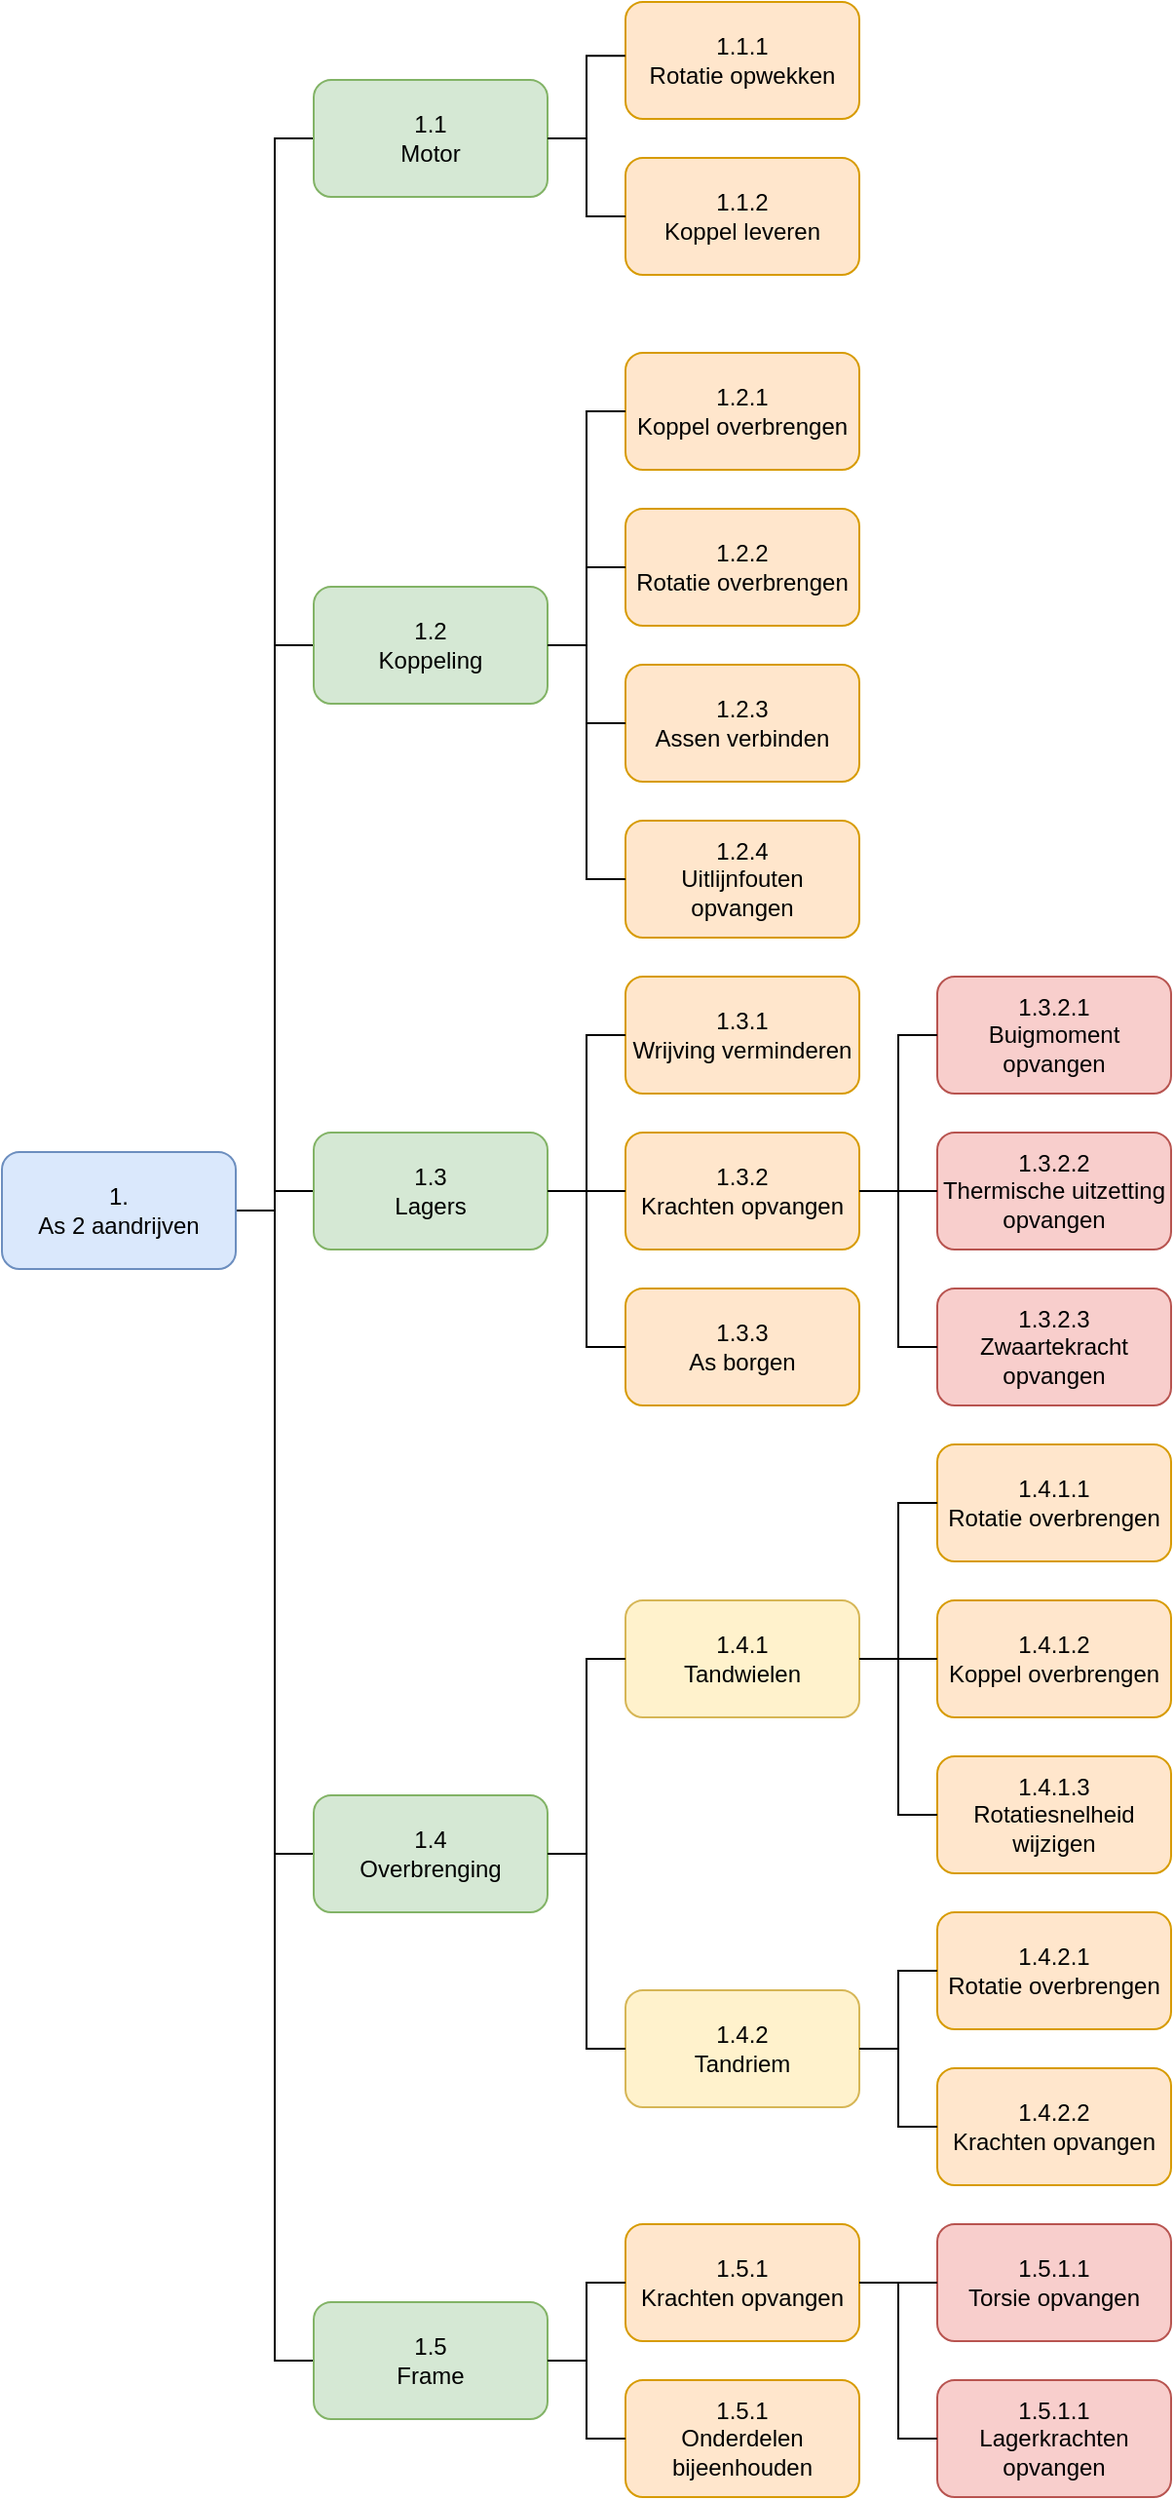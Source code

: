 <mxfile version="20.6.0" type="github"><diagram id="OPHU1s1lLCDGIX5ymnhE" name="Page-1"><mxGraphModel dx="2014" dy="976" grid="1" gridSize="10" guides="1" tooltips="1" connect="1" arrows="1" fold="1" page="1" pageScale="1" pageWidth="850" pageHeight="1100" math="0" shadow="0"><root><mxCell id="0"/><mxCell id="1" parent="0"/><mxCell id="FiixPw6aGjYC6VgWHkqv-38" style="edgeStyle=orthogonalEdgeStyle;rounded=0;orthogonalLoop=1;jettySize=auto;html=1;exitX=1;exitY=0.5;exitDx=0;exitDy=0;entryX=0;entryY=0.5;entryDx=0;entryDy=0;endArrow=none;endFill=0;" parent="1" source="FiixPw6aGjYC6VgWHkqv-1" target="FiixPw6aGjYC6VgWHkqv-2" edge="1"><mxGeometry relative="1" as="geometry"/></mxCell><mxCell id="FiixPw6aGjYC6VgWHkqv-39" style="edgeStyle=orthogonalEdgeStyle;rounded=0;orthogonalLoop=1;jettySize=auto;html=1;exitX=1;exitY=0.5;exitDx=0;exitDy=0;endArrow=none;endFill=0;" parent="1" source="FiixPw6aGjYC6VgWHkqv-1" target="FiixPw6aGjYC6VgWHkqv-3" edge="1"><mxGeometry relative="1" as="geometry"><Array as="points"><mxPoint x="150" y="690"/><mxPoint x="150" y="400"/></Array></mxGeometry></mxCell><mxCell id="FiixPw6aGjYC6VgWHkqv-40" style="edgeStyle=orthogonalEdgeStyle;rounded=0;orthogonalLoop=1;jettySize=auto;html=1;exitX=1;exitY=0.5;exitDx=0;exitDy=0;entryX=0;entryY=0.5;entryDx=0;entryDy=0;endArrow=none;endFill=0;" parent="1" source="FiixPw6aGjYC6VgWHkqv-1" target="FiixPw6aGjYC6VgWHkqv-4" edge="1"><mxGeometry relative="1" as="geometry"><Array as="points"><mxPoint x="150" y="690"/><mxPoint x="150" y="680"/></Array></mxGeometry></mxCell><mxCell id="FiixPw6aGjYC6VgWHkqv-41" style="edgeStyle=orthogonalEdgeStyle;rounded=0;orthogonalLoop=1;jettySize=auto;html=1;exitX=1;exitY=0.5;exitDx=0;exitDy=0;entryX=0;entryY=0.617;entryDx=0;entryDy=0;entryPerimeter=0;endArrow=none;endFill=0;" parent="1" source="FiixPw6aGjYC6VgWHkqv-1" target="FiixPw6aGjYC6VgWHkqv-5" edge="1"><mxGeometry relative="1" as="geometry"><Array as="points"><mxPoint x="150" y="690"/><mxPoint x="150" y="1020"/><mxPoint x="170" y="1020"/></Array></mxGeometry></mxCell><mxCell id="FiixPw6aGjYC6VgWHkqv-42" style="edgeStyle=orthogonalEdgeStyle;rounded=0;orthogonalLoop=1;jettySize=auto;html=1;exitX=1;exitY=0.5;exitDx=0;exitDy=0;entryX=0;entryY=0.5;entryDx=0;entryDy=0;endArrow=none;endFill=0;" parent="1" source="FiixPw6aGjYC6VgWHkqv-1" target="FiixPw6aGjYC6VgWHkqv-30" edge="1"><mxGeometry relative="1" as="geometry"/></mxCell><mxCell id="FiixPw6aGjYC6VgWHkqv-1" value="1. &lt;br&gt;As 2 aandrijven" style="rounded=1;whiteSpace=wrap;html=1;fillColor=#dae8fc;strokeColor=#6c8ebf;" parent="1" vertex="1"><mxGeometry x="10" y="660" width="120" height="60" as="geometry"/></mxCell><mxCell id="FiixPw6aGjYC6VgWHkqv-69" value="" style="group" parent="1" vertex="1" connectable="0"><mxGeometry x="170" y="70" width="280" height="140" as="geometry"/></mxCell><mxCell id="FiixPw6aGjYC6VgWHkqv-2" value="1.1 &lt;br&gt;Motor" style="rounded=1;whiteSpace=wrap;html=1;fillColor=#d5e8d4;strokeColor=#82b366;" parent="FiixPw6aGjYC6VgWHkqv-69" vertex="1"><mxGeometry y="40" width="120" height="60" as="geometry"/></mxCell><mxCell id="FiixPw6aGjYC6VgWHkqv-6" value="1.1.1 &lt;br&gt;Rotatie opwekken" style="rounded=1;whiteSpace=wrap;html=1;fillColor=#ffe6cc;strokeColor=#d79b00;" parent="FiixPw6aGjYC6VgWHkqv-69" vertex="1"><mxGeometry x="160" width="120" height="60" as="geometry"/></mxCell><mxCell id="FiixPw6aGjYC6VgWHkqv-43" style="edgeStyle=orthogonalEdgeStyle;rounded=0;orthogonalLoop=1;jettySize=auto;html=1;exitX=1;exitY=0.5;exitDx=0;exitDy=0;entryX=-0.001;entryY=0.46;entryDx=0;entryDy=0;entryPerimeter=0;endArrow=none;endFill=0;" parent="FiixPw6aGjYC6VgWHkqv-69" source="FiixPw6aGjYC6VgWHkqv-2" target="FiixPw6aGjYC6VgWHkqv-6" edge="1"><mxGeometry relative="1" as="geometry"/></mxCell><mxCell id="FiixPw6aGjYC6VgWHkqv-7" value="1.1.2 &lt;br&gt;Koppel leveren" style="rounded=1;whiteSpace=wrap;html=1;fillColor=#ffe6cc;strokeColor=#d79b00;" parent="FiixPw6aGjYC6VgWHkqv-69" vertex="1"><mxGeometry x="160" y="80" width="120" height="60" as="geometry"/></mxCell><mxCell id="FiixPw6aGjYC6VgWHkqv-44" style="edgeStyle=orthogonalEdgeStyle;rounded=0;orthogonalLoop=1;jettySize=auto;html=1;exitX=1;exitY=0.5;exitDx=0;exitDy=0;entryX=0;entryY=0.5;entryDx=0;entryDy=0;endArrow=none;endFill=0;" parent="FiixPw6aGjYC6VgWHkqv-69" source="FiixPw6aGjYC6VgWHkqv-2" target="FiixPw6aGjYC6VgWHkqv-7" edge="1"><mxGeometry relative="1" as="geometry"/></mxCell><mxCell id="FiixPw6aGjYC6VgWHkqv-70" value="" style="group" parent="1" vertex="1" connectable="0"><mxGeometry x="170" y="250" width="280" height="300" as="geometry"/></mxCell><mxCell id="FiixPw6aGjYC6VgWHkqv-3" value="1.2 &lt;br&gt;Koppeling" style="rounded=1;whiteSpace=wrap;html=1;fillColor=#d5e8d4;strokeColor=#82b366;" parent="FiixPw6aGjYC6VgWHkqv-70" vertex="1"><mxGeometry y="120" width="120" height="60" as="geometry"/></mxCell><mxCell id="FiixPw6aGjYC6VgWHkqv-8" value="1.2.1 &lt;br&gt;Koppel overbrengen" style="rounded=1;whiteSpace=wrap;html=1;fillColor=#ffe6cc;strokeColor=#d79b00;" parent="FiixPw6aGjYC6VgWHkqv-70" vertex="1"><mxGeometry x="160" width="120" height="60" as="geometry"/></mxCell><mxCell id="FiixPw6aGjYC6VgWHkqv-46" style="edgeStyle=orthogonalEdgeStyle;rounded=0;orthogonalLoop=1;jettySize=auto;html=1;exitX=1;exitY=0.5;exitDx=0;exitDy=0;entryX=0;entryY=0.5;entryDx=0;entryDy=0;endArrow=none;endFill=0;" parent="FiixPw6aGjYC6VgWHkqv-70" source="FiixPw6aGjYC6VgWHkqv-3" target="FiixPw6aGjYC6VgWHkqv-8" edge="1"><mxGeometry relative="1" as="geometry"/></mxCell><mxCell id="FiixPw6aGjYC6VgWHkqv-9" value="1.2.2 &lt;br&gt;Rotatie overbrengen" style="rounded=1;whiteSpace=wrap;html=1;fillColor=#ffe6cc;strokeColor=#d79b00;" parent="FiixPw6aGjYC6VgWHkqv-70" vertex="1"><mxGeometry x="160" y="80" width="120" height="60" as="geometry"/></mxCell><mxCell id="FiixPw6aGjYC6VgWHkqv-47" style="edgeStyle=orthogonalEdgeStyle;rounded=0;orthogonalLoop=1;jettySize=auto;html=1;exitX=1;exitY=0.5;exitDx=0;exitDy=0;entryX=0;entryY=0.5;entryDx=0;entryDy=0;endArrow=none;endFill=0;" parent="FiixPw6aGjYC6VgWHkqv-70" source="FiixPw6aGjYC6VgWHkqv-3" target="FiixPw6aGjYC6VgWHkqv-9" edge="1"><mxGeometry relative="1" as="geometry"/></mxCell><mxCell id="FiixPw6aGjYC6VgWHkqv-10" value="1.2.3&lt;span style=&quot;color: rgba(0, 0, 0, 0); font-family: monospace; font-size: 0px; text-align: start;&quot;&gt;%3CmxGraphModel%3E%3Croot%3E%3CmxCell%20id%3D%220%22%2F%3E%3CmxCell%20id%3D%221%22%20parent%3D%220%22%2F%3E%3CmxCell%20id%3D%222%22%20value%3D%221.2.1%20Rotatie%20overbrengen%22%20style%3D%22rounded%3D1%3BwhiteSpace%3Dwrap%3Bhtml%3D1%3B%22%20vertex%3D%221%22%20parent%3D%221%22%3E%3CmxGeometry%20x%3D%22330%22%20y%3D%22330%22%20width%3D%22120%22%20height%3D%2260%22%20as%3D%22geometry%22%2F%3E%3C%2FmxCell%3E%3C%2Froot%3E%3C%2FmxGraphModel%3E&lt;/span&gt;&lt;br&gt;Assen verbinden" style="rounded=1;whiteSpace=wrap;html=1;fillColor=#ffe6cc;strokeColor=#d79b00;" parent="FiixPw6aGjYC6VgWHkqv-70" vertex="1"><mxGeometry x="160" y="160" width="120" height="60" as="geometry"/></mxCell><mxCell id="FiixPw6aGjYC6VgWHkqv-48" style="edgeStyle=orthogonalEdgeStyle;rounded=0;orthogonalLoop=1;jettySize=auto;html=1;exitX=1;exitY=0.5;exitDx=0;exitDy=0;entryX=0;entryY=0.5;entryDx=0;entryDy=0;endArrow=none;endFill=0;" parent="FiixPw6aGjYC6VgWHkqv-70" source="FiixPw6aGjYC6VgWHkqv-3" target="FiixPw6aGjYC6VgWHkqv-10" edge="1"><mxGeometry relative="1" as="geometry"/></mxCell><mxCell id="FiixPw6aGjYC6VgWHkqv-11" value="1.2.4&lt;span style=&quot;color: rgba(0, 0, 0, 0); font-family: monospace; font-size: 0px; text-align: start;&quot;&gt;%3CmxGraphModel%3E%3Croot%3E%3CmxCell%20id%3D%220%22%2F%3E%3CmxCell%20id%3D%221%22%20parent%3D%220%22%2F%3E%3CmxCell%20id%3D%222%22%20value%3D%221.2.1%20Rotatie%20overbrengen%22%20style%3D%22rounded%3D1%3BwhiteSpace%3Dwrap%3Bhtml%3D1%3B%22%20vertex%3D%221%22%20parent%3D%221%22%3E%3CmxGeometry%20x%3D%22330%22%20y%3D%22330%22%20width%3D%22120%22%20height%3D%2260%22%20as%3D%22geometry%22%2F%3E%3C%2FmxCell%3E%3C%2Froot%3E%3C%2FmxGraphModel%3E&lt;/span&gt;&lt;br&gt;Uitlijnfouten opvangen" style="rounded=1;whiteSpace=wrap;html=1;fillColor=#ffe6cc;strokeColor=#d79b00;" parent="FiixPw6aGjYC6VgWHkqv-70" vertex="1"><mxGeometry x="160" y="240" width="120" height="60" as="geometry"/></mxCell><mxCell id="FiixPw6aGjYC6VgWHkqv-49" style="edgeStyle=orthogonalEdgeStyle;rounded=0;orthogonalLoop=1;jettySize=auto;html=1;exitX=1;exitY=0.5;exitDx=0;exitDy=0;entryX=0;entryY=0.5;entryDx=0;entryDy=0;endArrow=none;endFill=0;" parent="FiixPw6aGjYC6VgWHkqv-70" source="FiixPw6aGjYC6VgWHkqv-3" target="FiixPw6aGjYC6VgWHkqv-11" edge="1"><mxGeometry relative="1" as="geometry"/></mxCell><mxCell id="FiixPw6aGjYC6VgWHkqv-72" value="" style="group" parent="1" vertex="1" connectable="0"><mxGeometry x="170" y="810" width="440" height="380" as="geometry"/></mxCell><mxCell id="FiixPw6aGjYC6VgWHkqv-5" value="1.4 &lt;br&gt;Overbrenging" style="rounded=1;whiteSpace=wrap;html=1;fillColor=#d5e8d4;strokeColor=#82b366;" parent="FiixPw6aGjYC6VgWHkqv-72" vertex="1"><mxGeometry y="180" width="120" height="60" as="geometry"/></mxCell><mxCell id="FiixPw6aGjYC6VgWHkqv-22" value="1.4.1 &lt;br&gt;Tandwielen" style="rounded=1;whiteSpace=wrap;html=1;fillColor=#fff2cc;strokeColor=#d6b656;" parent="FiixPw6aGjYC6VgWHkqv-72" vertex="1"><mxGeometry x="160" y="80" width="120" height="60" as="geometry"/></mxCell><mxCell id="FiixPw6aGjYC6VgWHkqv-57" style="edgeStyle=orthogonalEdgeStyle;rounded=0;orthogonalLoop=1;jettySize=auto;html=1;exitX=1;exitY=0.5;exitDx=0;exitDy=0;entryX=0;entryY=0.5;entryDx=0;entryDy=0;endArrow=none;endFill=0;" parent="FiixPw6aGjYC6VgWHkqv-72" source="FiixPw6aGjYC6VgWHkqv-5" target="FiixPw6aGjYC6VgWHkqv-22" edge="1"><mxGeometry relative="1" as="geometry"/></mxCell><mxCell id="FiixPw6aGjYC6VgWHkqv-23" value="1.4.2 &lt;br&gt;Tandriem" style="rounded=1;whiteSpace=wrap;html=1;fillColor=#fff2cc;strokeColor=#d6b656;" parent="FiixPw6aGjYC6VgWHkqv-72" vertex="1"><mxGeometry x="160" y="280" width="120" height="60" as="geometry"/></mxCell><mxCell id="FiixPw6aGjYC6VgWHkqv-58" style="edgeStyle=orthogonalEdgeStyle;rounded=0;orthogonalLoop=1;jettySize=auto;html=1;exitX=1;exitY=0.5;exitDx=0;exitDy=0;entryX=0;entryY=0.5;entryDx=0;entryDy=0;endArrow=none;endFill=0;" parent="FiixPw6aGjYC6VgWHkqv-72" source="FiixPw6aGjYC6VgWHkqv-5" target="FiixPw6aGjYC6VgWHkqv-23" edge="1"><mxGeometry relative="1" as="geometry"/></mxCell><mxCell id="FiixPw6aGjYC6VgWHkqv-25" value="1.4.1.1 &lt;br&gt;Rotatie overbrengen" style="rounded=1;whiteSpace=wrap;html=1;fillColor=#ffe6cc;strokeColor=#d79b00;" parent="FiixPw6aGjYC6VgWHkqv-72" vertex="1"><mxGeometry x="320" width="120" height="60" as="geometry"/></mxCell><mxCell id="FiixPw6aGjYC6VgWHkqv-59" style="edgeStyle=orthogonalEdgeStyle;rounded=0;orthogonalLoop=1;jettySize=auto;html=1;exitX=1;exitY=0.5;exitDx=0;exitDy=0;entryX=0;entryY=0.5;entryDx=0;entryDy=0;endArrow=none;endFill=0;" parent="FiixPw6aGjYC6VgWHkqv-72" source="FiixPw6aGjYC6VgWHkqv-22" target="FiixPw6aGjYC6VgWHkqv-25" edge="1"><mxGeometry relative="1" as="geometry"/></mxCell><mxCell id="FiixPw6aGjYC6VgWHkqv-26" value="1.4.1.2&lt;br&gt;Koppel overbrengen" style="rounded=1;whiteSpace=wrap;html=1;fillColor=#ffe6cc;strokeColor=#d79b00;" parent="FiixPw6aGjYC6VgWHkqv-72" vertex="1"><mxGeometry x="320" y="80" width="120" height="60" as="geometry"/></mxCell><mxCell id="FiixPw6aGjYC6VgWHkqv-60" style="edgeStyle=orthogonalEdgeStyle;rounded=0;orthogonalLoop=1;jettySize=auto;html=1;exitX=1;exitY=0.5;exitDx=0;exitDy=0;entryX=0;entryY=0.5;entryDx=0;entryDy=0;endArrow=none;endFill=0;" parent="FiixPw6aGjYC6VgWHkqv-72" source="FiixPw6aGjYC6VgWHkqv-22" target="FiixPw6aGjYC6VgWHkqv-26" edge="1"><mxGeometry relative="1" as="geometry"/></mxCell><mxCell id="FiixPw6aGjYC6VgWHkqv-27" value="1.4.1.3 Rotatiesnelheid wijzigen" style="rounded=1;whiteSpace=wrap;html=1;fillColor=#ffe6cc;strokeColor=#d79b00;" parent="FiixPw6aGjYC6VgWHkqv-72" vertex="1"><mxGeometry x="320" y="160" width="120" height="60" as="geometry"/></mxCell><mxCell id="FiixPw6aGjYC6VgWHkqv-61" style="edgeStyle=orthogonalEdgeStyle;rounded=0;orthogonalLoop=1;jettySize=auto;html=1;exitX=1;exitY=0.5;exitDx=0;exitDy=0;entryX=0;entryY=0.5;entryDx=0;entryDy=0;endArrow=none;endFill=0;" parent="FiixPw6aGjYC6VgWHkqv-72" source="FiixPw6aGjYC6VgWHkqv-22" target="FiixPw6aGjYC6VgWHkqv-27" edge="1"><mxGeometry relative="1" as="geometry"/></mxCell><mxCell id="FiixPw6aGjYC6VgWHkqv-28" value="1.4.2.1&lt;br&gt;Rotatie overbrengen" style="rounded=1;whiteSpace=wrap;html=1;fillColor=#ffe6cc;strokeColor=#d79b00;" parent="FiixPw6aGjYC6VgWHkqv-72" vertex="1"><mxGeometry x="320" y="240" width="120" height="60" as="geometry"/></mxCell><mxCell id="FiixPw6aGjYC6VgWHkqv-71" style="edgeStyle=orthogonalEdgeStyle;rounded=0;orthogonalLoop=1;jettySize=auto;html=1;exitX=1;exitY=0.5;exitDx=0;exitDy=0;entryX=0;entryY=0.5;entryDx=0;entryDy=0;endArrow=none;endFill=0;" parent="FiixPw6aGjYC6VgWHkqv-72" source="FiixPw6aGjYC6VgWHkqv-23" target="FiixPw6aGjYC6VgWHkqv-28" edge="1"><mxGeometry relative="1" as="geometry"/></mxCell><mxCell id="FiixPw6aGjYC6VgWHkqv-29" value="1.4.2.2&lt;br&gt;Krachten opvangen" style="rounded=1;whiteSpace=wrap;html=1;fillColor=#ffe6cc;strokeColor=#d79b00;" parent="FiixPw6aGjYC6VgWHkqv-72" vertex="1"><mxGeometry x="320" y="320" width="120" height="60" as="geometry"/></mxCell><mxCell id="FiixPw6aGjYC6VgWHkqv-64" style="edgeStyle=orthogonalEdgeStyle;rounded=0;orthogonalLoop=1;jettySize=auto;html=1;exitX=1;exitY=0.5;exitDx=0;exitDy=0;entryX=0;entryY=0.5;entryDx=0;entryDy=0;endArrow=none;endFill=0;" parent="FiixPw6aGjYC6VgWHkqv-72" source="FiixPw6aGjYC6VgWHkqv-23" target="FiixPw6aGjYC6VgWHkqv-29" edge="1"><mxGeometry relative="1" as="geometry"/></mxCell><mxCell id="FiixPw6aGjYC6VgWHkqv-73" value="" style="group" parent="1" vertex="1" connectable="0"><mxGeometry x="170" y="1210" width="440" height="140" as="geometry"/></mxCell><mxCell id="FiixPw6aGjYC6VgWHkqv-30" value="1.5 &lt;br&gt;Frame" style="rounded=1;whiteSpace=wrap;html=1;fillColor=#d5e8d4;strokeColor=#82b366;" parent="FiixPw6aGjYC6VgWHkqv-73" vertex="1"><mxGeometry y="40" width="120" height="60" as="geometry"/></mxCell><mxCell id="FiixPw6aGjYC6VgWHkqv-31" value="1.5.1 &lt;br&gt;Krachten opvangen" style="rounded=1;whiteSpace=wrap;html=1;fillColor=#ffe6cc;strokeColor=#d79b00;" parent="FiixPw6aGjYC6VgWHkqv-73" vertex="1"><mxGeometry x="160" width="120" height="60" as="geometry"/></mxCell><mxCell id="FiixPw6aGjYC6VgWHkqv-65" style="edgeStyle=orthogonalEdgeStyle;rounded=0;orthogonalLoop=1;jettySize=auto;html=1;exitX=1;exitY=0.5;exitDx=0;exitDy=0;entryX=0;entryY=0.5;entryDx=0;entryDy=0;endArrow=none;endFill=0;" parent="FiixPw6aGjYC6VgWHkqv-73" source="FiixPw6aGjYC6VgWHkqv-30" target="FiixPw6aGjYC6VgWHkqv-31" edge="1"><mxGeometry relative="1" as="geometry"/></mxCell><mxCell id="FiixPw6aGjYC6VgWHkqv-32" value="1.5.1 &lt;br&gt;Onderdelen bijeenhouden" style="rounded=1;whiteSpace=wrap;html=1;fillColor=#ffe6cc;strokeColor=#d79b00;" parent="FiixPw6aGjYC6VgWHkqv-73" vertex="1"><mxGeometry x="160" y="80" width="120" height="60" as="geometry"/></mxCell><mxCell id="FiixPw6aGjYC6VgWHkqv-66" style="edgeStyle=orthogonalEdgeStyle;rounded=0;orthogonalLoop=1;jettySize=auto;html=1;exitX=1;exitY=0.5;exitDx=0;exitDy=0;entryX=0;entryY=0.5;entryDx=0;entryDy=0;endArrow=none;endFill=0;" parent="FiixPw6aGjYC6VgWHkqv-73" source="FiixPw6aGjYC6VgWHkqv-30" target="FiixPw6aGjYC6VgWHkqv-32" edge="1"><mxGeometry relative="1" as="geometry"/></mxCell><mxCell id="FiixPw6aGjYC6VgWHkqv-33" value="1.5.1.1 &lt;br&gt;Torsie opvangen" style="rounded=1;whiteSpace=wrap;html=1;fillColor=#f8cecc;strokeColor=#b85450;" parent="FiixPw6aGjYC6VgWHkqv-73" vertex="1"><mxGeometry x="320" width="120" height="60" as="geometry"/></mxCell><mxCell id="FiixPw6aGjYC6VgWHkqv-67" style="edgeStyle=orthogonalEdgeStyle;rounded=0;orthogonalLoop=1;jettySize=auto;html=1;exitX=1;exitY=0.5;exitDx=0;exitDy=0;entryX=0;entryY=0.5;entryDx=0;entryDy=0;endArrow=none;endFill=0;" parent="FiixPw6aGjYC6VgWHkqv-73" source="FiixPw6aGjYC6VgWHkqv-31" target="FiixPw6aGjYC6VgWHkqv-33" edge="1"><mxGeometry relative="1" as="geometry"/></mxCell><mxCell id="FiixPw6aGjYC6VgWHkqv-35" value="1.5.1.1 &lt;br&gt;Lagerkrachten opvangen" style="rounded=1;whiteSpace=wrap;html=1;fillColor=#f8cecc;strokeColor=#b85450;" parent="FiixPw6aGjYC6VgWHkqv-73" vertex="1"><mxGeometry x="320" y="80" width="120" height="60" as="geometry"/></mxCell><mxCell id="FiixPw6aGjYC6VgWHkqv-68" style="edgeStyle=orthogonalEdgeStyle;rounded=0;orthogonalLoop=1;jettySize=auto;html=1;exitX=1;exitY=0.5;exitDx=0;exitDy=0;entryX=0;entryY=0.5;entryDx=0;entryDy=0;endArrow=none;endFill=0;" parent="FiixPw6aGjYC6VgWHkqv-73" source="FiixPw6aGjYC6VgWHkqv-31" target="FiixPw6aGjYC6VgWHkqv-35" edge="1"><mxGeometry relative="1" as="geometry"/></mxCell><mxCell id="FiixPw6aGjYC6VgWHkqv-77" value="" style="group" parent="1" vertex="1" connectable="0"><mxGeometry x="170" y="570" width="440" height="220" as="geometry"/></mxCell><mxCell id="FiixPw6aGjYC6VgWHkqv-4" value="1.3 &lt;br&gt;Lagers" style="rounded=1;whiteSpace=wrap;html=1;fillColor=#d5e8d4;strokeColor=#82b366;" parent="FiixPw6aGjYC6VgWHkqv-77" vertex="1"><mxGeometry y="80" width="120" height="60" as="geometry"/></mxCell><mxCell id="FiixPw6aGjYC6VgWHkqv-12" value="1.3.2 &lt;br&gt;Krachten opvangen&lt;span style=&quot;color: rgba(0, 0, 0, 0); font-family: monospace; font-size: 0px; text-align: start;&quot;&gt;%3CmxGraphModel%3E%3Croot%3E%3CmxCell%20id%3D%220%22%2F%3E%3CmxCell%20id%3D%221%22%20parent%3D%220%22%2F%3E%3CmxCell%20id%3D%222%22%20value%3D%221.2.3%26lt%3Bspan%20style%3D%26quot%3Bcolor%3A%20rgba(0%2C%200%2C%200%2C%200)%3B%20font-family%3A%20monospace%3B%20font-size%3A%200px%3B%20text-align%3A%20start%3B%26quot%3B%26gt%3B%253CmxGraphModel%253E%253Croot%253E%253CmxCell%2520id%253D%25220%2522%252F%253E%253CmxCell%2520id%253D%25221%2522%2520parent%253D%25220%2522%252F%253E%253CmxCell%2520id%253D%25222%2522%2520value%253D%25221.2.1%2520Rotatie%2520overbrengen%2522%2520style%253D%2522rounded%253D1%253BwhiteSpace%253Dwrap%253Bhtml%253D1%253B%2522%2520vertex%253D%25221%2522%2520parent%253D%25221%2522%253E%253CmxGeometry%2520x%253D%2522330%2522%2520y%253D%2522330%2522%2520width%253D%2522120%2522%2520height%253D%252260%2522%2520as%253D%2522geometry%2522%252F%253E%253C%252FmxCell%253E%253C%252Froot%253E%253C%252FmxGraphModel%253E%26lt%3B%2Fspan%26gt%3B%26lt%3Bbr%26gt%3BAssen%20verbinden%22%20style%3D%22rounded%3D1%3BwhiteSpace%3Dwrap%3Bhtml%3D1%3B%22%20vertex%3D%221%22%20parent%3D%221%22%3E%3CmxGeometry%20x%3D%22330%22%20y%3D%22410%22%20width%3D%22120%22%20height%3D%2260%22%20as%3D%22geometry%22%2F%3E%3C%2FmxCell%3E%3C%2Froot%3E%3C%2FmxGraphModel%3E&lt;/span&gt;" style="rounded=1;whiteSpace=wrap;html=1;fillColor=#ffe6cc;strokeColor=#d79b00;" parent="FiixPw6aGjYC6VgWHkqv-77" vertex="1"><mxGeometry x="160" y="80" width="120" height="60" as="geometry"/></mxCell><mxCell id="FiixPw6aGjYC6VgWHkqv-50" style="edgeStyle=orthogonalEdgeStyle;rounded=0;orthogonalLoop=1;jettySize=auto;html=1;exitX=1;exitY=0.5;exitDx=0;exitDy=0;entryX=0;entryY=0.5;entryDx=0;entryDy=0;endArrow=none;endFill=0;" parent="FiixPw6aGjYC6VgWHkqv-77" source="FiixPw6aGjYC6VgWHkqv-4" target="FiixPw6aGjYC6VgWHkqv-12" edge="1"><mxGeometry relative="1" as="geometry"/></mxCell><mxCell id="FiixPw6aGjYC6VgWHkqv-13" value="1.3.1 &lt;br&gt;Wrijving verminderen&lt;span style=&quot;color: rgba(0, 0, 0, 0); font-family: monospace; font-size: 0px; text-align: start;&quot;&gt;3CmxGraphModel%3E%3Croot%3E%3CmxCell%20id%3D%220%22%2F%3E%3CmxCell%20id%3D%221%22%20parent%3D%220%22%2F%3E%3CmxCell%20id%3D%222%22%20value%3D%221.2.3%26lt%3Bspan%20style%3D%26quot%3Bcolor%3A%20rgba(0%2C%200%2C%200%2C%200)%3B%20font-family%3A%20monospace%3B%20font-size%3A%200px%3B%20text-align%3A%20start%3B%26quot%3B%26gt%3B%253CmxGraphModel%253E%253Croot%253E%253CmxCell%2520id%253D%25220%2522%252F%253E%253CmxCell%2520id%253D%25221%2522%2520parent%253D%25220%2522%252F%253E%253CmxCell%2520id%253D%25222%2522%2520value%253D%25221.2.1%2520Rotatie%2520overbrengen%2522%2520style%253D%2522rounded%253D1%253BwhiteSpace%253Dwrap%253Bhtml%253D1%253B%2522%2520vertex%253D%25221%2522%2520parent%253D%25221%2522%253E%253CmxGeometry%2520x%253D%2522330%2522%2520y%253D%2522330%2522%2520width%253D%2522120%2522%2520height%253D%252260%2522%2520as%253D%2522geometry%2522%252F%253E%253C%252FmxCell%253E%253C%252Froot%253E%253C%252FmxGraphModel%253E%26lt%3B%2Fspan%26gt%3B%26lt%3Bbr%26gt%3BAssen%20verbinden%22%20style%3D%22rounded%3D1%3BwhiteSpace%3Dwrap%3Bhtml%3D1%3B%22%20vertex%3D%221%22%20parent%3D%221%22%3E%3CmxGeometry%20x%3D%22330%22%20y%3D%22410%22%20width%3D%22120%22%20height%3D%2260%22%20as%3D%22geometry%22%2F%3E%3C%2FmxCell%3E%3C%2Froot%3E%3C%2FmxGraphModel%3E&lt;/span&gt;" style="rounded=1;whiteSpace=wrap;html=1;fillColor=#ffe6cc;strokeColor=#d79b00;" parent="FiixPw6aGjYC6VgWHkqv-77" vertex="1"><mxGeometry x="160" width="120" height="60" as="geometry"/></mxCell><mxCell id="FiixPw6aGjYC6VgWHkqv-51" style="edgeStyle=orthogonalEdgeStyle;rounded=0;orthogonalLoop=1;jettySize=auto;html=1;exitX=1;exitY=0.5;exitDx=0;exitDy=0;entryX=0;entryY=0.5;entryDx=0;entryDy=0;endArrow=none;endFill=0;" parent="FiixPw6aGjYC6VgWHkqv-77" source="FiixPw6aGjYC6VgWHkqv-4" target="FiixPw6aGjYC6VgWHkqv-13" edge="1"><mxGeometry relative="1" as="geometry"/></mxCell><mxCell id="FiixPw6aGjYC6VgWHkqv-14" value="1.3.3 &lt;br&gt;As borgen&lt;span style=&quot;color: rgba(0, 0, 0, 0); font-family: monospace; font-size: 0px; text-align: start;&quot;&gt;%3CmxGraphModel%3E%3Croot%3E%3CmxCell%20id%3D%220%22%2F%3E%3CmxCell%20id%3D%221%22%20parent%3D%220%22%2F%3E%3CmxCell%20id%3D%222%22%20value%3D%221.2.3%26lt%3Bspan%20style%3D%26quot%3Bcolor%3A%20rgba(0%2C%200%2C%200%2C%200)%3B%20font-family%3A%20monospace%3B%20font-size%3A%200px%3B%20text-align%3A%20start%3B%26quot%3B%26gt%3B%253CmxGraphModel%253E%253Croot%253E%253CmxCell%2520id%253D%25220%2522%252F%253E%253CmxCell%2520id%253D%25221%2522%2520parent%253D%25220%2522%252F%253E%253CmxCell%2520id%253D%25222%2522%2520value%253D%25221.2.1%2520Rotatie%2520overbrengen%2522%2520style%253D%2522rounded%253D1%253BwhiteSpace%253Dwrap%253Bhtml%253D1%253B%2522%2520vertex%253D%25221%2522%2520parent%253D%25221%2522%253E%253CmxGeometry%2520x%253D%2522330%2522%2520y%253D%2522330%2522%2520width%253D%2522120%2522%2520height%253D%252260%2522%2520as%253D%2522geometry%2522%252F%253E%253C%252FmxCell%253E%253C%252Froot%253E%253C%252FmxGraphModel%253E%26lt%3B%2Fspan%26gt%3B%26lt%3Bbr%26gt%3BAssen%20verbinden%22%20style%3D%22rounded%3D1%3BwhiteSpace%3Dwrap%3Bhtml%3D1%3B%22%20vertex%3D%221%22%20parent%3D%221%22%3E%3CmxGeometry%20x%3D%22330%22%20y%3D%22410%22%20width%3D%22120%22%20height%3D%2260%22%20as%3D%22geometry%22%2F%3E%3C%2FmxCell%3E%3C%2Froot%3E%3C%2FmxGraphModel%3E&lt;/span&gt;" style="rounded=1;whiteSpace=wrap;html=1;fillColor=#ffe6cc;strokeColor=#d79b00;" parent="FiixPw6aGjYC6VgWHkqv-77" vertex="1"><mxGeometry x="160" y="160" width="120" height="60" as="geometry"/></mxCell><mxCell id="FiixPw6aGjYC6VgWHkqv-52" style="edgeStyle=orthogonalEdgeStyle;rounded=0;orthogonalLoop=1;jettySize=auto;html=1;exitX=1;exitY=0.5;exitDx=0;exitDy=0;entryX=0;entryY=0.5;entryDx=0;entryDy=0;endArrow=none;endFill=0;" parent="FiixPw6aGjYC6VgWHkqv-77" source="FiixPw6aGjYC6VgWHkqv-4" target="FiixPw6aGjYC6VgWHkqv-14" edge="1"><mxGeometry relative="1" as="geometry"/></mxCell><mxCell id="FiixPw6aGjYC6VgWHkqv-15" value="1.3.2.1 &lt;br&gt;Buigmoment opvangen&lt;span style=&quot;color: rgba(0, 0, 0, 0); font-family: monospace; font-size: 0px; text-align: start;&quot;&gt;%3CmxGraphModel%3E%3Croot%3E%3CmxCell%20id%3D%220%22%2F%3E%3CmxCell%20id%3D%221%22%20parent%3D%220%22%2F%3E%3CmxCell%20id%3D%222%22%20value%3D%221.2.3%26lt%3Bspan%20style%3D%26quot%3Bcolor%3A%20rgba(0%2C%200%2C%200%2C%200)%3B%20font-family%3A%20monospace%3B%20font-size%3A%200px%3B%20text-align%3A%20start%3B%26quot%3B%26gt%3B%253CmxGraphModel%253E%253Croot%253E%253CmxCell%2520id%253D%25220%2522%252F%253E%253CmxCell%2520id%253D%25221%2522%2520parent%253D%25220%2522%252F%253E%253CmxCell%2520id%253D%25222%2522%2520value%253D%25221.2.1%2520Rotatie%2520overbrengen%2522%2520style%253D%2522rounded%253D1%253BwhiteSpace%253Dwrap%253Bhtml%253D1%253B%2522%2520vertex%253D%25221%2522%2520parent%253D%25221%2522%253E%253CmxGeometry%2520x%253D%2522330%2522%2520y%253D%2522330%2522%2520width%253D%2522120%2522%2520height%253D%252260%2522%2520as%253D%2522geometry%2522%252F%253E%253C%252FmxCell%253E%253C%252Froot%253E%253C%252FmxGraphModel%253E%26lt%3B%2Fspan%26gt%3B%26lt%3Bbr%26gt%3BAssen%20verbinden%22%20style%3D%22rounded%3D1%3BwhiteSpace%3Dwrap%3Bhtml%3D1%3B%22%20vertex%3D%221%22%20parent%3D%221%22%3E%3CmxGeometry%20x%3D%22330%22%20y%3D%22410%22%20width%3D%22120%22%20height%3D%2260%22%20as%3D%22geometry%22%2F%3E%3C%2FmxCell%3E%3C%2Froot%3E%3C%2FmxGraphModel%3E&lt;/span&gt;" style="rounded=1;whiteSpace=wrap;html=1;fillColor=#f8cecc;strokeColor=#b85450;" parent="FiixPw6aGjYC6VgWHkqv-77" vertex="1"><mxGeometry x="320" width="120" height="60" as="geometry"/></mxCell><mxCell id="FiixPw6aGjYC6VgWHkqv-53" style="edgeStyle=orthogonalEdgeStyle;rounded=0;orthogonalLoop=1;jettySize=auto;html=1;exitX=1;exitY=0.5;exitDx=0;exitDy=0;entryX=0;entryY=0.5;entryDx=0;entryDy=0;endArrow=none;endFill=0;" parent="FiixPw6aGjYC6VgWHkqv-77" source="FiixPw6aGjYC6VgWHkqv-12" target="FiixPw6aGjYC6VgWHkqv-15" edge="1"><mxGeometry relative="1" as="geometry"/></mxCell><mxCell id="FiixPw6aGjYC6VgWHkqv-16" value="1.3.2.2 &lt;br&gt;Thermische uitzetting opvangen&lt;span style=&quot;color: rgba(0, 0, 0, 0); font-family: monospace; font-size: 0px; text-align: start;&quot;&gt;%3CmxGraphModel%3E%3Croot%3E%3CmxCell%20id%3D%220%22%2F%3E%3CmxCell%20id%3D%221%22%20parent%3D%220%22%2F%3E%3CmxCell%20id%3D%222%22%20value%3D%221.2.3%26lt%3Bspan%20style%3D%26quot%3Bcolor%3A%20rgba(0%2C%200%2C%200%2C%200)%3B%20font-family%3A%20monospace%3B%20font-size%3A%200px%3B%20text-align%3A%20start%3B%26quot%3B%26gt%3B%253CmxGraphModel%253E%253Croot%253E%253CmxCell%2520id%253D%25220%2522%252F%253E%253CmxCell%2520id%253D%25221%2522%2520parent%253D%25220%2522%252F%253E%253CmxCell%2520id%253D%25222%2522%2520value%253D%25221.2.1%2520Rotatie%2520overbrengen%2522%2520style%253D%2522rounded%253D1%253BwhiteSpace%253Dwrap%253Bhtml%253D1%253B%2522%2520vertex%253D%25221%2522%2520parent%253D%25221%2522%253E%253CmxGeometry%2520x%253D%2522330%2522%2520y%253D%2522330%2522%2520width%253D%2522120%2522%2520height%253D%252260%2522%2520as%253D%2522geometry%2522%252F%253E%253C%252FmxCell%253E%253C%252Froot%253E%253C%252FmxGraphModel%253E%26lt%3B%2Fspan%26gt%3B%26lt%3Bbr%26gt%3BAssen%20verbinden%22%20style%3D%22rounded%3D1%3BwhiteSpace%3Dwrap%3Bhtml%3D1%3B%22%20vertex%3D%221%22%20parent%3D%221%22%3E%3CmxGeometry%20x%3D%22330%22%20y%3D%22410%22%20width%3D%22120%22%20height%3D%2260%22%20as%3D%22geometry%22%2F%3E%3C%2FmxCell%3E%3C%2Froot%3E%3C%2FmxGraphModel%3E&lt;/span&gt;" style="rounded=1;whiteSpace=wrap;html=1;fillColor=#f8cecc;strokeColor=#b85450;" parent="FiixPw6aGjYC6VgWHkqv-77" vertex="1"><mxGeometry x="320" y="80" width="120" height="60" as="geometry"/></mxCell><mxCell id="FiixPw6aGjYC6VgWHkqv-54" style="edgeStyle=orthogonalEdgeStyle;rounded=0;orthogonalLoop=1;jettySize=auto;html=1;exitX=1;exitY=0.5;exitDx=0;exitDy=0;entryX=0;entryY=0.5;entryDx=0;entryDy=0;endArrow=none;endFill=0;" parent="FiixPw6aGjYC6VgWHkqv-77" source="FiixPw6aGjYC6VgWHkqv-12" target="FiixPw6aGjYC6VgWHkqv-16" edge="1"><mxGeometry relative="1" as="geometry"/></mxCell><mxCell id="FiixPw6aGjYC6VgWHkqv-21" value="1.3.2.3 &lt;br&gt;Zwaartekracht opvangen&lt;span style=&quot;color: rgba(0, 0, 0, 0); font-family: monospace; font-size: 0px; text-align: start;&quot;&gt;%3CmxGraphModel%3E%3Croot%3E%3CmxCell%20id%3D%220%22%2F%3E%3CmxCell%20id%3D%221%22%20parent%3D%220%22%2F%3E%3CmxCell%20id%3D%222%22%20value%3D%221.2.3%26lt%3Bspan%20style%3D%26quot%3Bcolor%3A%20rgba(0%2C%200%2C%200%2C%200)%3B%20font-family%3A%20monospace%3B%20font-size%3A%200px%3B%20text-align%3A%20start%3B%26quot%3B%26gt%3B%253CmxGraphModel%253E%253Croot%253E%253CmxCell%2520id%253D%25220%2522%252F%253E%253CmxCell%2520id%253D%25221%2522%2520parent%253D%25220%2522%252F%253E%253CmxCell%2520id%253D%25222%2522%2520value%253D%25221.2.1%2520Rotatie%2520overbrengen%2522%2520style%253D%2522rounded%253D1%253BwhiteSpace%253Dwrap%253Bhtml%253D1%253B%2522%2520vertex%253D%25221%2522%2520parent%253D%25221%2522%253E%253CmxGeometry%2520x%253D%2522330%2522%2520y%253D%2522330%2522%2520width%253D%2522120%2522%2520height%253D%252260%2522%2520as%253D%2522geometry%2522%252F%253E%253C%252FmxCell%253E%253C%252Froot%253E%253C%252FmxGraphModel%253E%26lt%3B%2Fspan%26gt%3B%26lt%3Bbr%26gt%3BAssen%20verbinden%22%20style%3D%22rounded%3D1%3BwhiteSpace%3Dwrap%3Bhtml%3D1%3B%22%20vertex%3D%221%22%20parent%3D%221%22%3E%3CmxGeometry%20x%3D%22330%22%20y%3D%22410%22%20width%3D%22120%22%20height%3D%2260%22%20as%3D%22geometry%22%2F%3E%3C%2FmxCell%3E%3C%2Froot%3E%3C%2FmxGraphModel%3E&lt;/span&gt;" style="rounded=1;whiteSpace=wrap;html=1;fillColor=#f8cecc;strokeColor=#b85450;" parent="FiixPw6aGjYC6VgWHkqv-77" vertex="1"><mxGeometry x="320" y="160" width="120" height="60" as="geometry"/></mxCell><mxCell id="FiixPw6aGjYC6VgWHkqv-56" style="edgeStyle=orthogonalEdgeStyle;rounded=0;orthogonalLoop=1;jettySize=auto;html=1;exitX=1;exitY=0.5;exitDx=0;exitDy=0;entryX=0;entryY=0.5;entryDx=0;entryDy=0;endArrow=none;endFill=0;" parent="FiixPw6aGjYC6VgWHkqv-77" source="FiixPw6aGjYC6VgWHkqv-12" target="FiixPw6aGjYC6VgWHkqv-21" edge="1"><mxGeometry relative="1" as="geometry"/></mxCell></root></mxGraphModel></diagram></mxfile>